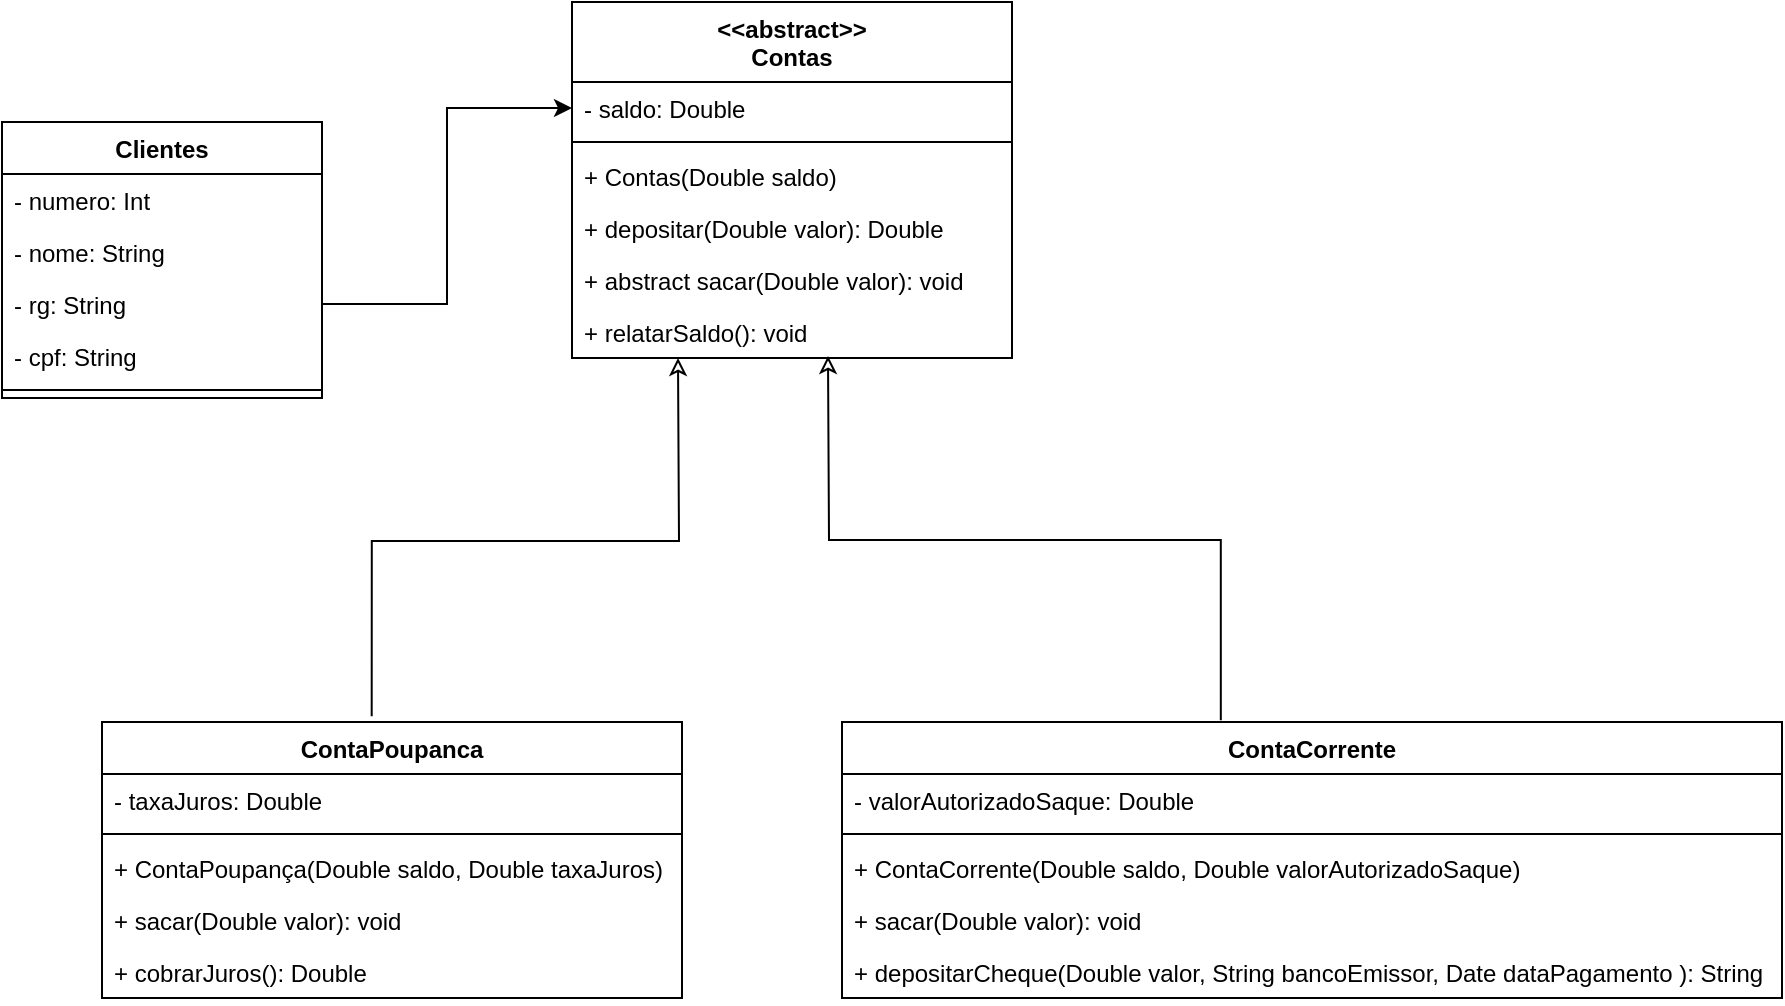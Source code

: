 <mxfile version="15.0.2" type="github">
  <diagram id="UyX0KWrk6E06cgrKRXnX" name="Page-1">
    <mxGraphModel dx="477" dy="377" grid="1" gridSize="10" guides="1" tooltips="1" connect="1" arrows="1" fold="1" page="1" pageScale="1" pageWidth="1169" pageHeight="827" math="0" shadow="0">
      <root>
        <mxCell id="0" />
        <mxCell id="1" parent="0" />
        <mxCell id="UUC1_YlVvFAk-HskTXFo-26" style="edgeStyle=orthogonalEdgeStyle;rounded=0;orthogonalLoop=1;jettySize=auto;html=1;endArrow=classic;endFill=0;exitX=0.465;exitY=-0.021;exitDx=0;exitDy=0;exitPerimeter=0;" edge="1" parent="1" source="UUC1_YlVvFAk-HskTXFo-1">
          <mxGeometry relative="1" as="geometry">
            <mxPoint x="335.034" y="318" as="sourcePoint" />
            <mxPoint x="418" y="198" as="targetPoint" />
          </mxGeometry>
        </mxCell>
        <mxCell id="UUC1_YlVvFAk-HskTXFo-1" value="ContaPoupanca" style="swimlane;fontStyle=1;align=center;verticalAlign=top;childLayout=stackLayout;horizontal=1;startSize=26;horizontalStack=0;resizeParent=1;resizeParentMax=0;resizeLast=0;collapsible=1;marginBottom=0;" vertex="1" parent="1">
          <mxGeometry x="130" y="380" width="290" height="138" as="geometry" />
        </mxCell>
        <mxCell id="UUC1_YlVvFAk-HskTXFo-2" value="- taxaJuros: Double" style="text;strokeColor=none;fillColor=none;align=left;verticalAlign=top;spacingLeft=4;spacingRight=4;overflow=hidden;rotatable=0;points=[[0,0.5],[1,0.5]];portConstraint=eastwest;" vertex="1" parent="UUC1_YlVvFAk-HskTXFo-1">
          <mxGeometry y="26" width="290" height="26" as="geometry" />
        </mxCell>
        <mxCell id="UUC1_YlVvFAk-HskTXFo-3" value="" style="line;strokeWidth=1;fillColor=none;align=left;verticalAlign=middle;spacingTop=-1;spacingLeft=3;spacingRight=3;rotatable=0;labelPosition=right;points=[];portConstraint=eastwest;" vertex="1" parent="UUC1_YlVvFAk-HskTXFo-1">
          <mxGeometry y="52" width="290" height="8" as="geometry" />
        </mxCell>
        <mxCell id="UUC1_YlVvFAk-HskTXFo-4" value="+ ContaPoupança(Double saldo, Double taxaJuros)" style="text;strokeColor=none;fillColor=none;align=left;verticalAlign=top;spacingLeft=4;spacingRight=4;overflow=hidden;rotatable=0;points=[[0,0.5],[1,0.5]];portConstraint=eastwest;" vertex="1" parent="UUC1_YlVvFAk-HskTXFo-1">
          <mxGeometry y="60" width="290" height="26" as="geometry" />
        </mxCell>
        <mxCell id="UUC1_YlVvFAk-HskTXFo-29" value="+ sacar(Double valor): void" style="text;strokeColor=none;fillColor=none;align=left;verticalAlign=top;spacingLeft=4;spacingRight=4;overflow=hidden;rotatable=0;points=[[0,0.5],[1,0.5]];portConstraint=eastwest;" vertex="1" parent="UUC1_YlVvFAk-HskTXFo-1">
          <mxGeometry y="86" width="290" height="26" as="geometry" />
        </mxCell>
        <mxCell id="UUC1_YlVvFAk-HskTXFo-24" value="+ cobrarJuros(): Double" style="text;strokeColor=none;fillColor=none;align=left;verticalAlign=top;spacingLeft=4;spacingRight=4;overflow=hidden;rotatable=0;points=[[0,0.5],[1,0.5]];portConstraint=eastwest;" vertex="1" parent="UUC1_YlVvFAk-HskTXFo-1">
          <mxGeometry y="112" width="290" height="26" as="geometry" />
        </mxCell>
        <mxCell id="UUC1_YlVvFAk-HskTXFo-27" style="edgeStyle=orthogonalEdgeStyle;rounded=0;orthogonalLoop=1;jettySize=auto;html=1;endArrow=classic;endFill=0;exitX=0.403;exitY=-0.006;exitDx=0;exitDy=0;exitPerimeter=0;" edge="1" parent="1" source="UUC1_YlVvFAk-HskTXFo-5">
          <mxGeometry relative="1" as="geometry">
            <mxPoint x="600" y="396" as="sourcePoint" />
            <mxPoint x="493" y="197" as="targetPoint" />
          </mxGeometry>
        </mxCell>
        <mxCell id="UUC1_YlVvFAk-HskTXFo-5" value="ContaCorrente" style="swimlane;fontStyle=1;align=center;verticalAlign=top;childLayout=stackLayout;horizontal=1;startSize=26;horizontalStack=0;resizeParent=1;resizeParentMax=0;resizeLast=0;collapsible=1;marginBottom=0;" vertex="1" parent="1">
          <mxGeometry x="500" y="380" width="470" height="138" as="geometry" />
        </mxCell>
        <mxCell id="UUC1_YlVvFAk-HskTXFo-6" value="- valorAutorizadoSaque: Double" style="text;strokeColor=none;fillColor=none;align=left;verticalAlign=top;spacingLeft=4;spacingRight=4;overflow=hidden;rotatable=0;points=[[0,0.5],[1,0.5]];portConstraint=eastwest;" vertex="1" parent="UUC1_YlVvFAk-HskTXFo-5">
          <mxGeometry y="26" width="470" height="26" as="geometry" />
        </mxCell>
        <mxCell id="UUC1_YlVvFAk-HskTXFo-7" value="" style="line;strokeWidth=1;fillColor=none;align=left;verticalAlign=middle;spacingTop=-1;spacingLeft=3;spacingRight=3;rotatable=0;labelPosition=right;points=[];portConstraint=eastwest;" vertex="1" parent="UUC1_YlVvFAk-HskTXFo-5">
          <mxGeometry y="52" width="470" height="8" as="geometry" />
        </mxCell>
        <mxCell id="UUC1_YlVvFAk-HskTXFo-8" value="+ ContaCorrente(Double saldo, Double valorAutorizadoSaque)" style="text;strokeColor=none;fillColor=none;align=left;verticalAlign=top;spacingLeft=4;spacingRight=4;overflow=hidden;rotatable=0;points=[[0,0.5],[1,0.5]];portConstraint=eastwest;" vertex="1" parent="UUC1_YlVvFAk-HskTXFo-5">
          <mxGeometry y="60" width="470" height="26" as="geometry" />
        </mxCell>
        <mxCell id="UUC1_YlVvFAk-HskTXFo-30" value="+ sacar(Double valor): void" style="text;strokeColor=none;fillColor=none;align=left;verticalAlign=top;spacingLeft=4;spacingRight=4;overflow=hidden;rotatable=0;points=[[0,0.5],[1,0.5]];portConstraint=eastwest;" vertex="1" parent="UUC1_YlVvFAk-HskTXFo-5">
          <mxGeometry y="86" width="470" height="26" as="geometry" />
        </mxCell>
        <mxCell id="UUC1_YlVvFAk-HskTXFo-25" value="+ depositarCheque(Double valor, String bancoEmissor, Date dataPagamento ): String" style="text;strokeColor=none;fillColor=none;align=left;verticalAlign=top;spacingLeft=4;spacingRight=4;overflow=hidden;rotatable=0;points=[[0,0.5],[1,0.5]];portConstraint=eastwest;" vertex="1" parent="UUC1_YlVvFAk-HskTXFo-5">
          <mxGeometry y="112" width="470" height="26" as="geometry" />
        </mxCell>
        <mxCell id="UUC1_YlVvFAk-HskTXFo-9" value="&lt;&lt;abstract&gt;&gt;&#xa;Contas" style="swimlane;fontStyle=1;align=center;verticalAlign=top;childLayout=stackLayout;horizontal=1;startSize=40;horizontalStack=0;resizeParent=1;resizeParentMax=0;resizeLast=0;collapsible=1;marginBottom=0;" vertex="1" parent="1">
          <mxGeometry x="365" y="20" width="220" height="178" as="geometry" />
        </mxCell>
        <mxCell id="UUC1_YlVvFAk-HskTXFo-10" value="- saldo: Double" style="text;strokeColor=none;fillColor=none;align=left;verticalAlign=top;spacingLeft=4;spacingRight=4;overflow=hidden;rotatable=0;points=[[0,0.5],[1,0.5]];portConstraint=eastwest;" vertex="1" parent="UUC1_YlVvFAk-HskTXFo-9">
          <mxGeometry y="40" width="220" height="26" as="geometry" />
        </mxCell>
        <mxCell id="UUC1_YlVvFAk-HskTXFo-11" value="" style="line;strokeWidth=1;fillColor=none;align=left;verticalAlign=middle;spacingTop=-1;spacingLeft=3;spacingRight=3;rotatable=0;labelPosition=right;points=[];portConstraint=eastwest;" vertex="1" parent="UUC1_YlVvFAk-HskTXFo-9">
          <mxGeometry y="66" width="220" height="8" as="geometry" />
        </mxCell>
        <mxCell id="UUC1_YlVvFAk-HskTXFo-12" value="+ Contas(Double saldo)" style="text;strokeColor=none;fillColor=none;align=left;verticalAlign=top;spacingLeft=4;spacingRight=4;overflow=hidden;rotatable=0;points=[[0,0.5],[1,0.5]];portConstraint=eastwest;" vertex="1" parent="UUC1_YlVvFAk-HskTXFo-9">
          <mxGeometry y="74" width="220" height="26" as="geometry" />
        </mxCell>
        <mxCell id="UUC1_YlVvFAk-HskTXFo-21" value="+ depositar(Double valor): Double" style="text;strokeColor=none;fillColor=none;align=left;verticalAlign=top;spacingLeft=4;spacingRight=4;overflow=hidden;rotatable=0;points=[[0,0.5],[1,0.5]];portConstraint=eastwest;" vertex="1" parent="UUC1_YlVvFAk-HskTXFo-9">
          <mxGeometry y="100" width="220" height="26" as="geometry" />
        </mxCell>
        <mxCell id="UUC1_YlVvFAk-HskTXFo-22" value="+ abstract sacar(Double valor): void" style="text;strokeColor=none;fillColor=none;align=left;verticalAlign=top;spacingLeft=4;spacingRight=4;overflow=hidden;rotatable=0;points=[[0,0.5],[1,0.5]];portConstraint=eastwest;" vertex="1" parent="UUC1_YlVvFAk-HskTXFo-9">
          <mxGeometry y="126" width="220" height="26" as="geometry" />
        </mxCell>
        <mxCell id="UUC1_YlVvFAk-HskTXFo-31" value="+ relatarSaldo(): void" style="text;strokeColor=none;fillColor=none;align=left;verticalAlign=top;spacingLeft=4;spacingRight=4;overflow=hidden;rotatable=0;points=[[0,0.5],[1,0.5]];portConstraint=eastwest;" vertex="1" parent="UUC1_YlVvFAk-HskTXFo-9">
          <mxGeometry y="152" width="220" height="26" as="geometry" />
        </mxCell>
        <mxCell id="UUC1_YlVvFAk-HskTXFo-13" value="Clientes" style="swimlane;fontStyle=1;align=center;verticalAlign=top;childLayout=stackLayout;horizontal=1;startSize=26;horizontalStack=0;resizeParent=1;resizeParentMax=0;resizeLast=0;collapsible=1;marginBottom=0;" vertex="1" parent="1">
          <mxGeometry x="80" y="80" width="160" height="138" as="geometry" />
        </mxCell>
        <mxCell id="UUC1_YlVvFAk-HskTXFo-14" value="- numero: Int" style="text;strokeColor=none;fillColor=none;align=left;verticalAlign=top;spacingLeft=4;spacingRight=4;overflow=hidden;rotatable=0;points=[[0,0.5],[1,0.5]];portConstraint=eastwest;" vertex="1" parent="UUC1_YlVvFAk-HskTXFo-13">
          <mxGeometry y="26" width="160" height="26" as="geometry" />
        </mxCell>
        <mxCell id="UUC1_YlVvFAk-HskTXFo-17" value="- nome: String" style="text;strokeColor=none;fillColor=none;align=left;verticalAlign=top;spacingLeft=4;spacingRight=4;overflow=hidden;rotatable=0;points=[[0,0.5],[1,0.5]];portConstraint=eastwest;" vertex="1" parent="UUC1_YlVvFAk-HskTXFo-13">
          <mxGeometry y="52" width="160" height="26" as="geometry" />
        </mxCell>
        <mxCell id="UUC1_YlVvFAk-HskTXFo-18" value="- rg: String" style="text;strokeColor=none;fillColor=none;align=left;verticalAlign=top;spacingLeft=4;spacingRight=4;overflow=hidden;rotatable=0;points=[[0,0.5],[1,0.5]];portConstraint=eastwest;" vertex="1" parent="UUC1_YlVvFAk-HskTXFo-13">
          <mxGeometry y="78" width="160" height="26" as="geometry" />
        </mxCell>
        <mxCell id="UUC1_YlVvFAk-HskTXFo-19" value="- cpf: String" style="text;strokeColor=none;fillColor=none;align=left;verticalAlign=top;spacingLeft=4;spacingRight=4;overflow=hidden;rotatable=0;points=[[0,0.5],[1,0.5]];portConstraint=eastwest;" vertex="1" parent="UUC1_YlVvFAk-HskTXFo-13">
          <mxGeometry y="104" width="160" height="26" as="geometry" />
        </mxCell>
        <mxCell id="UUC1_YlVvFAk-HskTXFo-15" value="" style="line;strokeWidth=1;fillColor=none;align=left;verticalAlign=middle;spacingTop=-1;spacingLeft=3;spacingRight=3;rotatable=0;labelPosition=right;points=[];portConstraint=eastwest;" vertex="1" parent="UUC1_YlVvFAk-HskTXFo-13">
          <mxGeometry y="130" width="160" height="8" as="geometry" />
        </mxCell>
        <mxCell id="UUC1_YlVvFAk-HskTXFo-20" style="edgeStyle=orthogonalEdgeStyle;rounded=0;orthogonalLoop=1;jettySize=auto;html=1;" edge="1" parent="1" source="UUC1_YlVvFAk-HskTXFo-18" target="UUC1_YlVvFAk-HskTXFo-10">
          <mxGeometry relative="1" as="geometry" />
        </mxCell>
      </root>
    </mxGraphModel>
  </diagram>
</mxfile>
